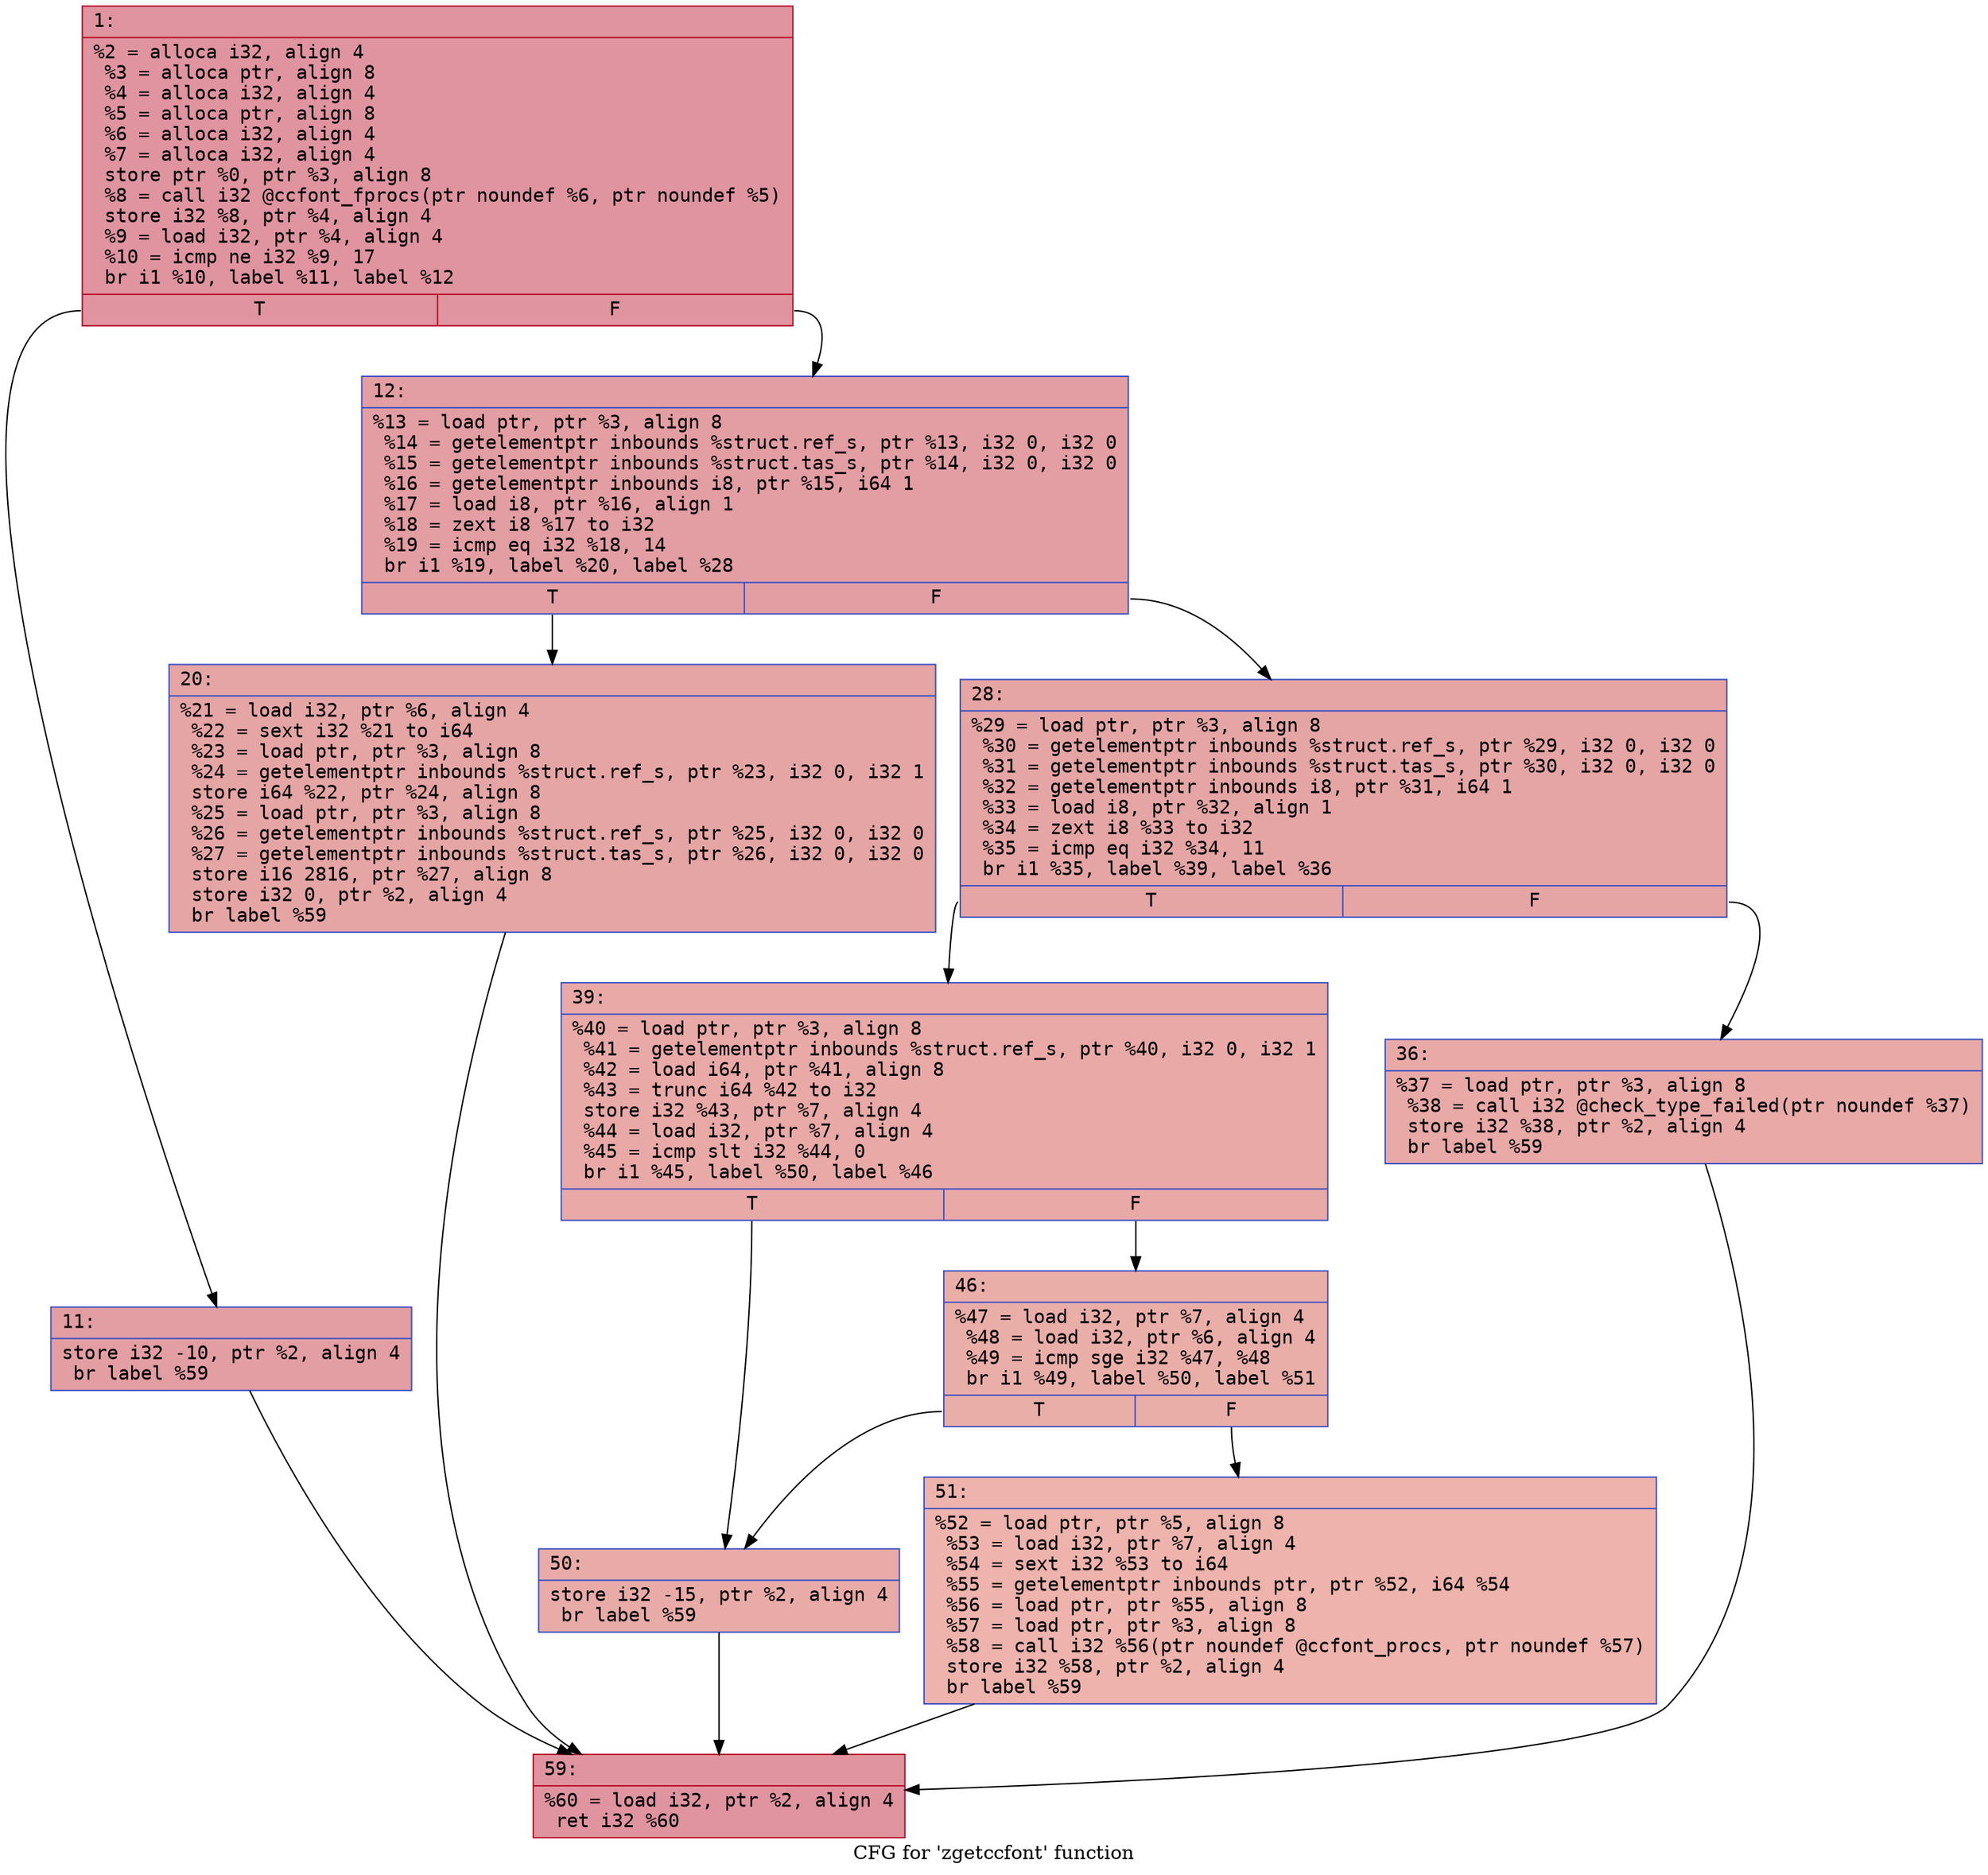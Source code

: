 digraph "CFG for 'zgetccfont' function" {
	label="CFG for 'zgetccfont' function";

	Node0x600001705fe0 [shape=record,color="#b70d28ff", style=filled, fillcolor="#b70d2870" fontname="Courier",label="{1:\l|  %2 = alloca i32, align 4\l  %3 = alloca ptr, align 8\l  %4 = alloca i32, align 4\l  %5 = alloca ptr, align 8\l  %6 = alloca i32, align 4\l  %7 = alloca i32, align 4\l  store ptr %0, ptr %3, align 8\l  %8 = call i32 @ccfont_fprocs(ptr noundef %6, ptr noundef %5)\l  store i32 %8, ptr %4, align 4\l  %9 = load i32, ptr %4, align 4\l  %10 = icmp ne i32 %9, 17\l  br i1 %10, label %11, label %12\l|{<s0>T|<s1>F}}"];
	Node0x600001705fe0:s0 -> Node0x600001706030[tooltip="1 -> 11\nProbability 50.00%" ];
	Node0x600001705fe0:s1 -> Node0x600001706080[tooltip="1 -> 12\nProbability 50.00%" ];
	Node0x600001706030 [shape=record,color="#3d50c3ff", style=filled, fillcolor="#be242e70" fontname="Courier",label="{11:\l|  store i32 -10, ptr %2, align 4\l  br label %59\l}"];
	Node0x600001706030 -> Node0x600001706300[tooltip="11 -> 59\nProbability 100.00%" ];
	Node0x600001706080 [shape=record,color="#3d50c3ff", style=filled, fillcolor="#be242e70" fontname="Courier",label="{12:\l|  %13 = load ptr, ptr %3, align 8\l  %14 = getelementptr inbounds %struct.ref_s, ptr %13, i32 0, i32 0\l  %15 = getelementptr inbounds %struct.tas_s, ptr %14, i32 0, i32 0\l  %16 = getelementptr inbounds i8, ptr %15, i64 1\l  %17 = load i8, ptr %16, align 1\l  %18 = zext i8 %17 to i32\l  %19 = icmp eq i32 %18, 14\l  br i1 %19, label %20, label %28\l|{<s0>T|<s1>F}}"];
	Node0x600001706080:s0 -> Node0x6000017060d0[tooltip="12 -> 20\nProbability 50.00%" ];
	Node0x600001706080:s1 -> Node0x600001706120[tooltip="12 -> 28\nProbability 50.00%" ];
	Node0x6000017060d0 [shape=record,color="#3d50c3ff", style=filled, fillcolor="#c5333470" fontname="Courier",label="{20:\l|  %21 = load i32, ptr %6, align 4\l  %22 = sext i32 %21 to i64\l  %23 = load ptr, ptr %3, align 8\l  %24 = getelementptr inbounds %struct.ref_s, ptr %23, i32 0, i32 1\l  store i64 %22, ptr %24, align 8\l  %25 = load ptr, ptr %3, align 8\l  %26 = getelementptr inbounds %struct.ref_s, ptr %25, i32 0, i32 0\l  %27 = getelementptr inbounds %struct.tas_s, ptr %26, i32 0, i32 0\l  store i16 2816, ptr %27, align 8\l  store i32 0, ptr %2, align 4\l  br label %59\l}"];
	Node0x6000017060d0 -> Node0x600001706300[tooltip="20 -> 59\nProbability 100.00%" ];
	Node0x600001706120 [shape=record,color="#3d50c3ff", style=filled, fillcolor="#c5333470" fontname="Courier",label="{28:\l|  %29 = load ptr, ptr %3, align 8\l  %30 = getelementptr inbounds %struct.ref_s, ptr %29, i32 0, i32 0\l  %31 = getelementptr inbounds %struct.tas_s, ptr %30, i32 0, i32 0\l  %32 = getelementptr inbounds i8, ptr %31, i64 1\l  %33 = load i8, ptr %32, align 1\l  %34 = zext i8 %33 to i32\l  %35 = icmp eq i32 %34, 11\l  br i1 %35, label %39, label %36\l|{<s0>T|<s1>F}}"];
	Node0x600001706120:s0 -> Node0x6000017061c0[tooltip="28 -> 39\nProbability 50.00%" ];
	Node0x600001706120:s1 -> Node0x600001706170[tooltip="28 -> 36\nProbability 50.00%" ];
	Node0x600001706170 [shape=record,color="#3d50c3ff", style=filled, fillcolor="#ca3b3770" fontname="Courier",label="{36:\l|  %37 = load ptr, ptr %3, align 8\l  %38 = call i32 @check_type_failed(ptr noundef %37)\l  store i32 %38, ptr %2, align 4\l  br label %59\l}"];
	Node0x600001706170 -> Node0x600001706300[tooltip="36 -> 59\nProbability 100.00%" ];
	Node0x6000017061c0 [shape=record,color="#3d50c3ff", style=filled, fillcolor="#ca3b3770" fontname="Courier",label="{39:\l|  %40 = load ptr, ptr %3, align 8\l  %41 = getelementptr inbounds %struct.ref_s, ptr %40, i32 0, i32 1\l  %42 = load i64, ptr %41, align 8\l  %43 = trunc i64 %42 to i32\l  store i32 %43, ptr %7, align 4\l  %44 = load i32, ptr %7, align 4\l  %45 = icmp slt i32 %44, 0\l  br i1 %45, label %50, label %46\l|{<s0>T|<s1>F}}"];
	Node0x6000017061c0:s0 -> Node0x600001706260[tooltip="39 -> 50\nProbability 37.50%" ];
	Node0x6000017061c0:s1 -> Node0x600001706210[tooltip="39 -> 46\nProbability 62.50%" ];
	Node0x600001706210 [shape=record,color="#3d50c3ff", style=filled, fillcolor="#d0473d70" fontname="Courier",label="{46:\l|  %47 = load i32, ptr %7, align 4\l  %48 = load i32, ptr %6, align 4\l  %49 = icmp sge i32 %47, %48\l  br i1 %49, label %50, label %51\l|{<s0>T|<s1>F}}"];
	Node0x600001706210:s0 -> Node0x600001706260[tooltip="46 -> 50\nProbability 50.00%" ];
	Node0x600001706210:s1 -> Node0x6000017062b0[tooltip="46 -> 51\nProbability 50.00%" ];
	Node0x600001706260 [shape=record,color="#3d50c3ff", style=filled, fillcolor="#cc403a70" fontname="Courier",label="{50:\l|  store i32 -15, ptr %2, align 4\l  br label %59\l}"];
	Node0x600001706260 -> Node0x600001706300[tooltip="50 -> 59\nProbability 100.00%" ];
	Node0x6000017062b0 [shape=record,color="#3d50c3ff", style=filled, fillcolor="#d6524470" fontname="Courier",label="{51:\l|  %52 = load ptr, ptr %5, align 8\l  %53 = load i32, ptr %7, align 4\l  %54 = sext i32 %53 to i64\l  %55 = getelementptr inbounds ptr, ptr %52, i64 %54\l  %56 = load ptr, ptr %55, align 8\l  %57 = load ptr, ptr %3, align 8\l  %58 = call i32 %56(ptr noundef @ccfont_procs, ptr noundef %57)\l  store i32 %58, ptr %2, align 4\l  br label %59\l}"];
	Node0x6000017062b0 -> Node0x600001706300[tooltip="51 -> 59\nProbability 100.00%" ];
	Node0x600001706300 [shape=record,color="#b70d28ff", style=filled, fillcolor="#b70d2870" fontname="Courier",label="{59:\l|  %60 = load i32, ptr %2, align 4\l  ret i32 %60\l}"];
}
